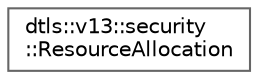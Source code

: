 digraph "Graphical Class Hierarchy"
{
 // LATEX_PDF_SIZE
  bgcolor="transparent";
  edge [fontname=Helvetica,fontsize=10,labelfontname=Helvetica,labelfontsize=10];
  node [fontname=Helvetica,fontsize=10,shape=box,height=0.2,width=0.4];
  rankdir="LR";
  Node0 [id="Node000000",label="dtls::v13::security\l::ResourceAllocation",height=0.2,width=0.4,color="grey40", fillcolor="white", style="filled",URL="$structdtls_1_1v13_1_1security_1_1ResourceAllocation.html",tooltip="Resource allocation tracking."];
}

